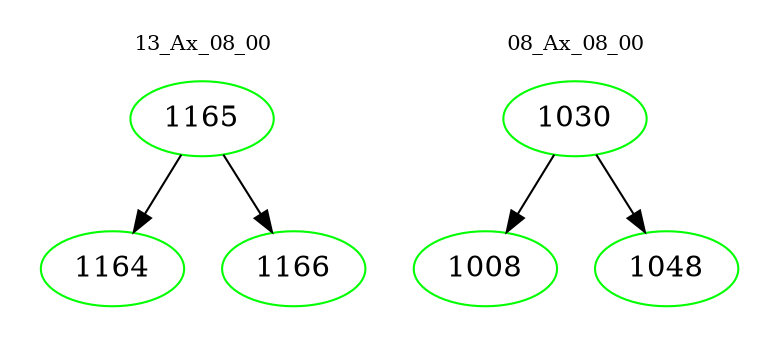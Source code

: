 digraph{
subgraph cluster_0 {
color = white
label = "13_Ax_08_00";
fontsize=10;
T0_1165 [label="1165", color="green"]
T0_1165 -> T0_1164 [color="black"]
T0_1164 [label="1164", color="green"]
T0_1165 -> T0_1166 [color="black"]
T0_1166 [label="1166", color="green"]
}
subgraph cluster_1 {
color = white
label = "08_Ax_08_00";
fontsize=10;
T1_1030 [label="1030", color="green"]
T1_1030 -> T1_1008 [color="black"]
T1_1008 [label="1008", color="green"]
T1_1030 -> T1_1048 [color="black"]
T1_1048 [label="1048", color="green"]
}
}
